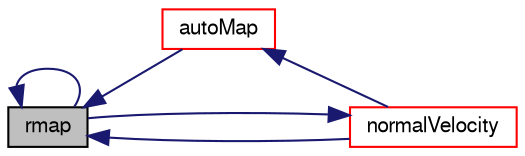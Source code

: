 digraph "rmap"
{
  bgcolor="transparent";
  edge [fontname="FreeSans",fontsize="10",labelfontname="FreeSans",labelfontsize="10"];
  node [fontname="FreeSans",fontsize="10",shape=record];
  rankdir="LR";
  Node189 [label="rmap",height=0.2,width=0.4,color="black", fillcolor="grey75", style="filled", fontcolor="black"];
  Node189 -> Node190 [dir="back",color="midnightblue",fontsize="10",style="solid",fontname="FreeSans"];
  Node190 [label="autoMap",height=0.2,width=0.4,color="red",URL="$a22114.html#a0ab0c43ce90d756c88dd81e3d0a9eef5",tooltip="Map (and resize as needed) from self given a mapping object. "];
  Node190 -> Node192 [dir="back",color="midnightblue",fontsize="10",style="solid",fontname="FreeSans"];
  Node192 [label="normalVelocity",height=0.2,width=0.4,color="red",URL="$a22114.html#ae246bfeeac751e4e0f2983d48553e224",tooltip="Return the BC which provides the normal component of velocity. "];
  Node192 -> Node189 [dir="back",color="midnightblue",fontsize="10",style="solid",fontname="FreeSans"];
  Node189 -> Node192 [dir="back",color="midnightblue",fontsize="10",style="solid",fontname="FreeSans"];
  Node189 -> Node189 [dir="back",color="midnightblue",fontsize="10",style="solid",fontname="FreeSans"];
}
